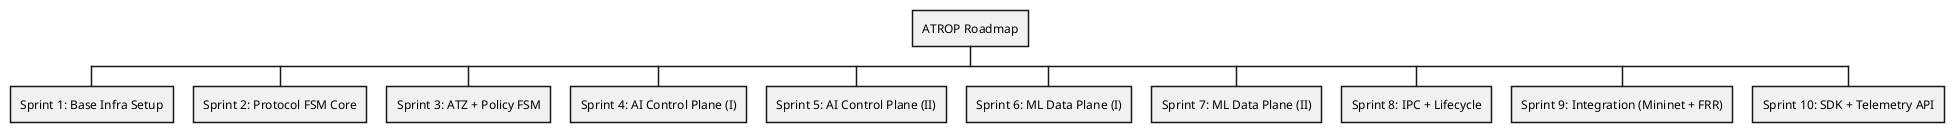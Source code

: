 @startwbs
* ATROP Roadmap
** Sprint 1: Base Infra Setup
** Sprint 2: Protocol FSM Core
** Sprint 3: ATZ + Policy FSM
** Sprint 4: AI Control Plane (I)
** Sprint 5: AI Control Plane (II)
** Sprint 6: ML Data Plane (I)
** Sprint 7: ML Data Plane (II)
** Sprint 8: IPC + Lifecycle
** Sprint 9: Integration (Mininet + FRR)
** Sprint 10: SDK + Telemetry API
@endwbs
